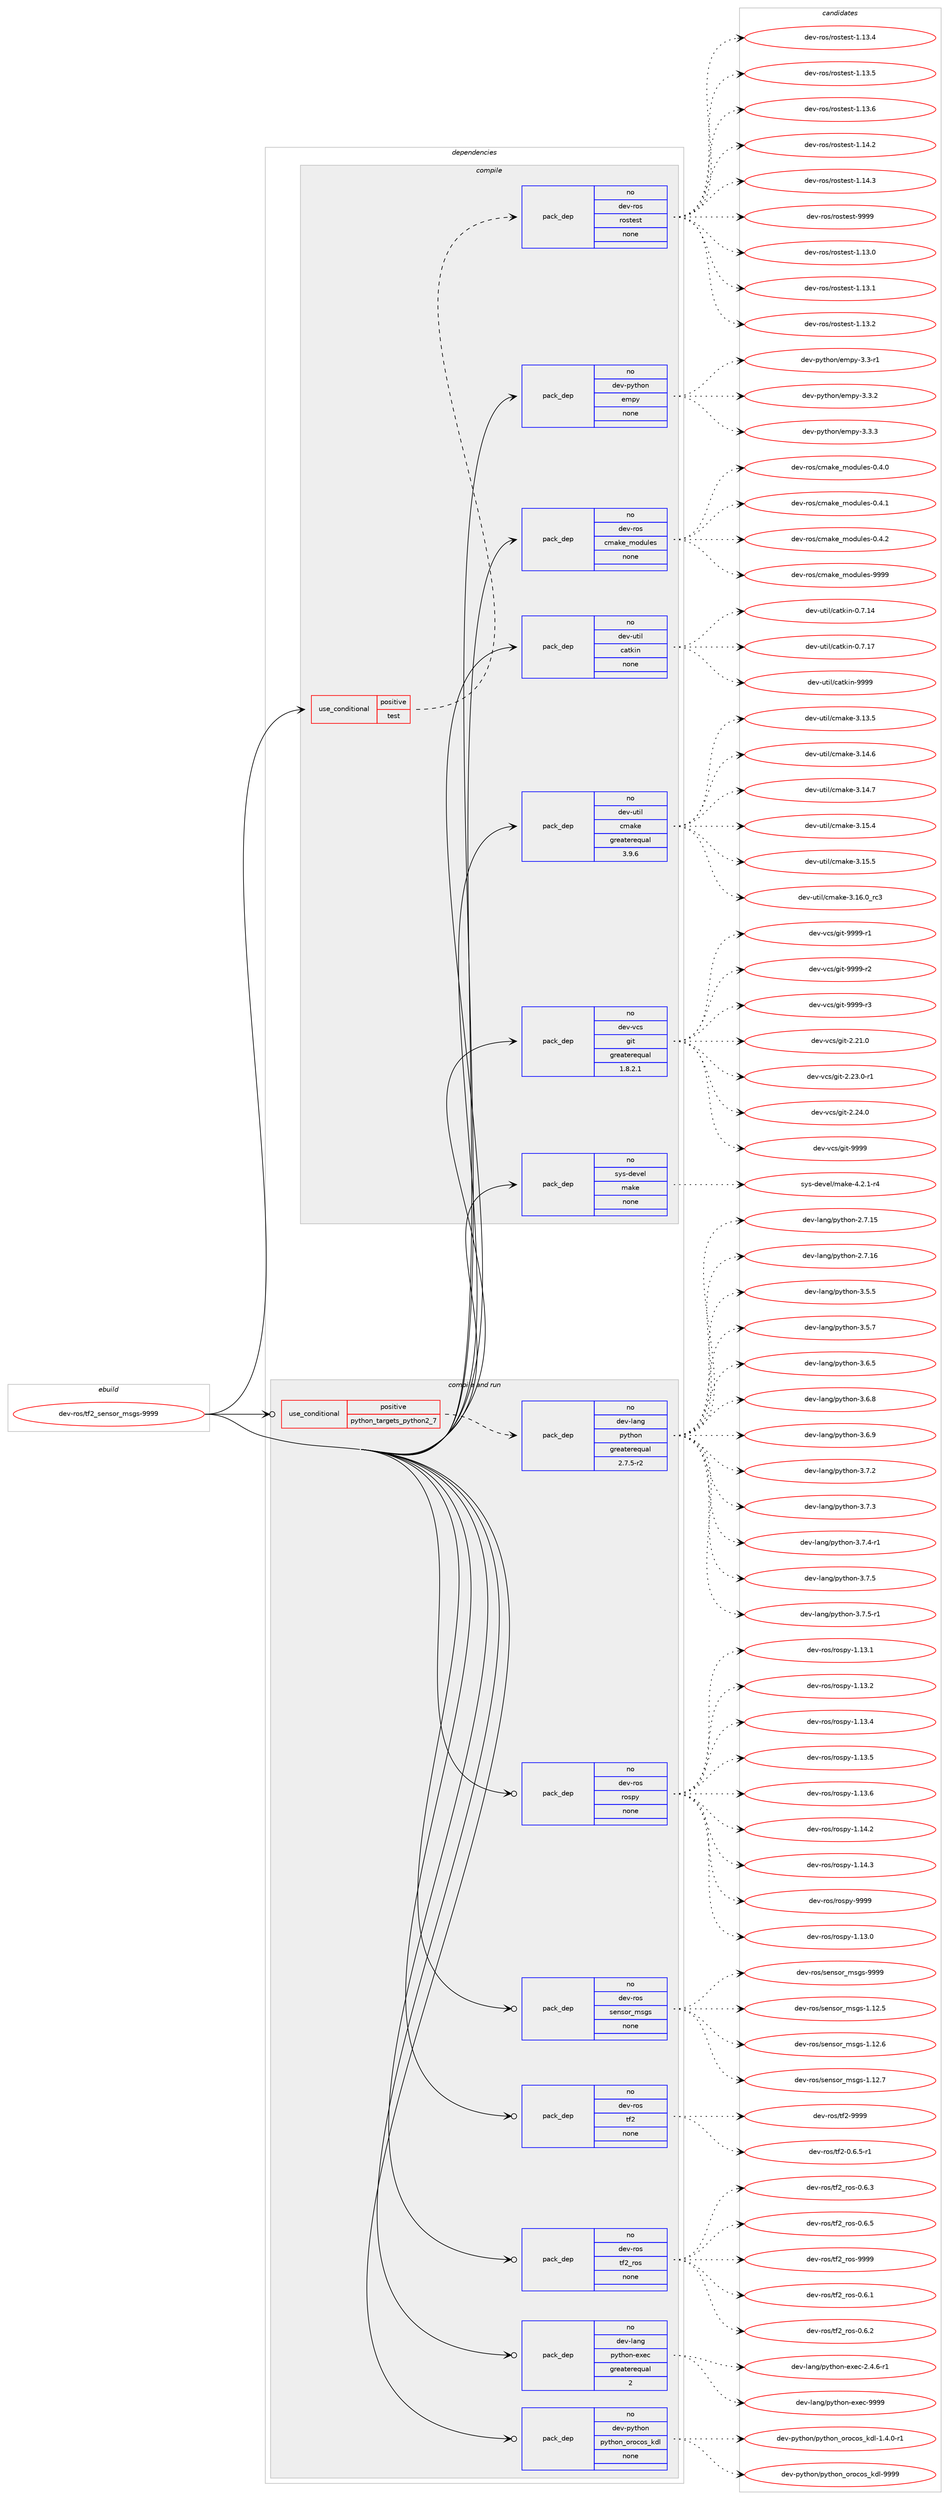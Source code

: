 digraph prolog {

# *************
# Graph options
# *************

newrank=true;
concentrate=true;
compound=true;
graph [rankdir=LR,fontname=Helvetica,fontsize=10,ranksep=1.5];#, ranksep=2.5, nodesep=0.2];
edge  [arrowhead=vee];
node  [fontname=Helvetica,fontsize=10];

# **********
# The ebuild
# **********

subgraph cluster_leftcol {
color=gray;
rank=same;
label=<<i>ebuild</i>>;
id [label="dev-ros/tf2_sensor_msgs-9999", color=red, width=4, href="../dev-ros/tf2_sensor_msgs-9999.svg"];
}

# ****************
# The dependencies
# ****************

subgraph cluster_midcol {
color=gray;
label=<<i>dependencies</i>>;
subgraph cluster_compile {
fillcolor="#eeeeee";
style=filled;
label=<<i>compile</i>>;
subgraph cond156290 {
dependency671454 [label=<<TABLE BORDER="0" CELLBORDER="1" CELLSPACING="0" CELLPADDING="4"><TR><TD ROWSPAN="3" CELLPADDING="10">use_conditional</TD></TR><TR><TD>positive</TD></TR><TR><TD>test</TD></TR></TABLE>>, shape=none, color=red];
subgraph pack503258 {
dependency671455 [label=<<TABLE BORDER="0" CELLBORDER="1" CELLSPACING="0" CELLPADDING="4" WIDTH="220"><TR><TD ROWSPAN="6" CELLPADDING="30">pack_dep</TD></TR><TR><TD WIDTH="110">no</TD></TR><TR><TD>dev-ros</TD></TR><TR><TD>rostest</TD></TR><TR><TD>none</TD></TR><TR><TD></TD></TR></TABLE>>, shape=none, color=blue];
}
dependency671454:e -> dependency671455:w [weight=20,style="dashed",arrowhead="vee"];
}
id:e -> dependency671454:w [weight=20,style="solid",arrowhead="vee"];
subgraph pack503259 {
dependency671456 [label=<<TABLE BORDER="0" CELLBORDER="1" CELLSPACING="0" CELLPADDING="4" WIDTH="220"><TR><TD ROWSPAN="6" CELLPADDING="30">pack_dep</TD></TR><TR><TD WIDTH="110">no</TD></TR><TR><TD>dev-python</TD></TR><TR><TD>empy</TD></TR><TR><TD>none</TD></TR><TR><TD></TD></TR></TABLE>>, shape=none, color=blue];
}
id:e -> dependency671456:w [weight=20,style="solid",arrowhead="vee"];
subgraph pack503260 {
dependency671457 [label=<<TABLE BORDER="0" CELLBORDER="1" CELLSPACING="0" CELLPADDING="4" WIDTH="220"><TR><TD ROWSPAN="6" CELLPADDING="30">pack_dep</TD></TR><TR><TD WIDTH="110">no</TD></TR><TR><TD>dev-ros</TD></TR><TR><TD>cmake_modules</TD></TR><TR><TD>none</TD></TR><TR><TD></TD></TR></TABLE>>, shape=none, color=blue];
}
id:e -> dependency671457:w [weight=20,style="solid",arrowhead="vee"];
subgraph pack503261 {
dependency671458 [label=<<TABLE BORDER="0" CELLBORDER="1" CELLSPACING="0" CELLPADDING="4" WIDTH="220"><TR><TD ROWSPAN="6" CELLPADDING="30">pack_dep</TD></TR><TR><TD WIDTH="110">no</TD></TR><TR><TD>dev-util</TD></TR><TR><TD>catkin</TD></TR><TR><TD>none</TD></TR><TR><TD></TD></TR></TABLE>>, shape=none, color=blue];
}
id:e -> dependency671458:w [weight=20,style="solid",arrowhead="vee"];
subgraph pack503262 {
dependency671459 [label=<<TABLE BORDER="0" CELLBORDER="1" CELLSPACING="0" CELLPADDING="4" WIDTH="220"><TR><TD ROWSPAN="6" CELLPADDING="30">pack_dep</TD></TR><TR><TD WIDTH="110">no</TD></TR><TR><TD>dev-util</TD></TR><TR><TD>cmake</TD></TR><TR><TD>greaterequal</TD></TR><TR><TD>3.9.6</TD></TR></TABLE>>, shape=none, color=blue];
}
id:e -> dependency671459:w [weight=20,style="solid",arrowhead="vee"];
subgraph pack503263 {
dependency671460 [label=<<TABLE BORDER="0" CELLBORDER="1" CELLSPACING="0" CELLPADDING="4" WIDTH="220"><TR><TD ROWSPAN="6" CELLPADDING="30">pack_dep</TD></TR><TR><TD WIDTH="110">no</TD></TR><TR><TD>dev-vcs</TD></TR><TR><TD>git</TD></TR><TR><TD>greaterequal</TD></TR><TR><TD>1.8.2.1</TD></TR></TABLE>>, shape=none, color=blue];
}
id:e -> dependency671460:w [weight=20,style="solid",arrowhead="vee"];
subgraph pack503264 {
dependency671461 [label=<<TABLE BORDER="0" CELLBORDER="1" CELLSPACING="0" CELLPADDING="4" WIDTH="220"><TR><TD ROWSPAN="6" CELLPADDING="30">pack_dep</TD></TR><TR><TD WIDTH="110">no</TD></TR><TR><TD>sys-devel</TD></TR><TR><TD>make</TD></TR><TR><TD>none</TD></TR><TR><TD></TD></TR></TABLE>>, shape=none, color=blue];
}
id:e -> dependency671461:w [weight=20,style="solid",arrowhead="vee"];
}
subgraph cluster_compileandrun {
fillcolor="#eeeeee";
style=filled;
label=<<i>compile and run</i>>;
subgraph cond156291 {
dependency671462 [label=<<TABLE BORDER="0" CELLBORDER="1" CELLSPACING="0" CELLPADDING="4"><TR><TD ROWSPAN="3" CELLPADDING="10">use_conditional</TD></TR><TR><TD>positive</TD></TR><TR><TD>python_targets_python2_7</TD></TR></TABLE>>, shape=none, color=red];
subgraph pack503265 {
dependency671463 [label=<<TABLE BORDER="0" CELLBORDER="1" CELLSPACING="0" CELLPADDING="4" WIDTH="220"><TR><TD ROWSPAN="6" CELLPADDING="30">pack_dep</TD></TR><TR><TD WIDTH="110">no</TD></TR><TR><TD>dev-lang</TD></TR><TR><TD>python</TD></TR><TR><TD>greaterequal</TD></TR><TR><TD>2.7.5-r2</TD></TR></TABLE>>, shape=none, color=blue];
}
dependency671462:e -> dependency671463:w [weight=20,style="dashed",arrowhead="vee"];
}
id:e -> dependency671462:w [weight=20,style="solid",arrowhead="odotvee"];
subgraph pack503266 {
dependency671464 [label=<<TABLE BORDER="0" CELLBORDER="1" CELLSPACING="0" CELLPADDING="4" WIDTH="220"><TR><TD ROWSPAN="6" CELLPADDING="30">pack_dep</TD></TR><TR><TD WIDTH="110">no</TD></TR><TR><TD>dev-lang</TD></TR><TR><TD>python-exec</TD></TR><TR><TD>greaterequal</TD></TR><TR><TD>2</TD></TR></TABLE>>, shape=none, color=blue];
}
id:e -> dependency671464:w [weight=20,style="solid",arrowhead="odotvee"];
subgraph pack503267 {
dependency671465 [label=<<TABLE BORDER="0" CELLBORDER="1" CELLSPACING="0" CELLPADDING="4" WIDTH="220"><TR><TD ROWSPAN="6" CELLPADDING="30">pack_dep</TD></TR><TR><TD WIDTH="110">no</TD></TR><TR><TD>dev-python</TD></TR><TR><TD>python_orocos_kdl</TD></TR><TR><TD>none</TD></TR><TR><TD></TD></TR></TABLE>>, shape=none, color=blue];
}
id:e -> dependency671465:w [weight=20,style="solid",arrowhead="odotvee"];
subgraph pack503268 {
dependency671466 [label=<<TABLE BORDER="0" CELLBORDER="1" CELLSPACING="0" CELLPADDING="4" WIDTH="220"><TR><TD ROWSPAN="6" CELLPADDING="30">pack_dep</TD></TR><TR><TD WIDTH="110">no</TD></TR><TR><TD>dev-ros</TD></TR><TR><TD>rospy</TD></TR><TR><TD>none</TD></TR><TR><TD></TD></TR></TABLE>>, shape=none, color=blue];
}
id:e -> dependency671466:w [weight=20,style="solid",arrowhead="odotvee"];
subgraph pack503269 {
dependency671467 [label=<<TABLE BORDER="0" CELLBORDER="1" CELLSPACING="0" CELLPADDING="4" WIDTH="220"><TR><TD ROWSPAN="6" CELLPADDING="30">pack_dep</TD></TR><TR><TD WIDTH="110">no</TD></TR><TR><TD>dev-ros</TD></TR><TR><TD>sensor_msgs</TD></TR><TR><TD>none</TD></TR><TR><TD></TD></TR></TABLE>>, shape=none, color=blue];
}
id:e -> dependency671467:w [weight=20,style="solid",arrowhead="odotvee"];
subgraph pack503270 {
dependency671468 [label=<<TABLE BORDER="0" CELLBORDER="1" CELLSPACING="0" CELLPADDING="4" WIDTH="220"><TR><TD ROWSPAN="6" CELLPADDING="30">pack_dep</TD></TR><TR><TD WIDTH="110">no</TD></TR><TR><TD>dev-ros</TD></TR><TR><TD>tf2</TD></TR><TR><TD>none</TD></TR><TR><TD></TD></TR></TABLE>>, shape=none, color=blue];
}
id:e -> dependency671468:w [weight=20,style="solid",arrowhead="odotvee"];
subgraph pack503271 {
dependency671469 [label=<<TABLE BORDER="0" CELLBORDER="1" CELLSPACING="0" CELLPADDING="4" WIDTH="220"><TR><TD ROWSPAN="6" CELLPADDING="30">pack_dep</TD></TR><TR><TD WIDTH="110">no</TD></TR><TR><TD>dev-ros</TD></TR><TR><TD>tf2_ros</TD></TR><TR><TD>none</TD></TR><TR><TD></TD></TR></TABLE>>, shape=none, color=blue];
}
id:e -> dependency671469:w [weight=20,style="solid",arrowhead="odotvee"];
}
subgraph cluster_run {
fillcolor="#eeeeee";
style=filled;
label=<<i>run</i>>;
}
}

# **************
# The candidates
# **************

subgraph cluster_choices {
rank=same;
color=gray;
label=<<i>candidates</i>>;

subgraph choice503258 {
color=black;
nodesep=1;
choice100101118451141111154711411111511610111511645494649514648 [label="dev-ros/rostest-1.13.0", color=red, width=4,href="../dev-ros/rostest-1.13.0.svg"];
choice100101118451141111154711411111511610111511645494649514649 [label="dev-ros/rostest-1.13.1", color=red, width=4,href="../dev-ros/rostest-1.13.1.svg"];
choice100101118451141111154711411111511610111511645494649514650 [label="dev-ros/rostest-1.13.2", color=red, width=4,href="../dev-ros/rostest-1.13.2.svg"];
choice100101118451141111154711411111511610111511645494649514652 [label="dev-ros/rostest-1.13.4", color=red, width=4,href="../dev-ros/rostest-1.13.4.svg"];
choice100101118451141111154711411111511610111511645494649514653 [label="dev-ros/rostest-1.13.5", color=red, width=4,href="../dev-ros/rostest-1.13.5.svg"];
choice100101118451141111154711411111511610111511645494649514654 [label="dev-ros/rostest-1.13.6", color=red, width=4,href="../dev-ros/rostest-1.13.6.svg"];
choice100101118451141111154711411111511610111511645494649524650 [label="dev-ros/rostest-1.14.2", color=red, width=4,href="../dev-ros/rostest-1.14.2.svg"];
choice100101118451141111154711411111511610111511645494649524651 [label="dev-ros/rostest-1.14.3", color=red, width=4,href="../dev-ros/rostest-1.14.3.svg"];
choice10010111845114111115471141111151161011151164557575757 [label="dev-ros/rostest-9999", color=red, width=4,href="../dev-ros/rostest-9999.svg"];
dependency671455:e -> choice100101118451141111154711411111511610111511645494649514648:w [style=dotted,weight="100"];
dependency671455:e -> choice100101118451141111154711411111511610111511645494649514649:w [style=dotted,weight="100"];
dependency671455:e -> choice100101118451141111154711411111511610111511645494649514650:w [style=dotted,weight="100"];
dependency671455:e -> choice100101118451141111154711411111511610111511645494649514652:w [style=dotted,weight="100"];
dependency671455:e -> choice100101118451141111154711411111511610111511645494649514653:w [style=dotted,weight="100"];
dependency671455:e -> choice100101118451141111154711411111511610111511645494649514654:w [style=dotted,weight="100"];
dependency671455:e -> choice100101118451141111154711411111511610111511645494649524650:w [style=dotted,weight="100"];
dependency671455:e -> choice100101118451141111154711411111511610111511645494649524651:w [style=dotted,weight="100"];
dependency671455:e -> choice10010111845114111115471141111151161011151164557575757:w [style=dotted,weight="100"];
}
subgraph choice503259 {
color=black;
nodesep=1;
choice1001011184511212111610411111047101109112121455146514511449 [label="dev-python/empy-3.3-r1", color=red, width=4,href="../dev-python/empy-3.3-r1.svg"];
choice1001011184511212111610411111047101109112121455146514650 [label="dev-python/empy-3.3.2", color=red, width=4,href="../dev-python/empy-3.3.2.svg"];
choice1001011184511212111610411111047101109112121455146514651 [label="dev-python/empy-3.3.3", color=red, width=4,href="../dev-python/empy-3.3.3.svg"];
dependency671456:e -> choice1001011184511212111610411111047101109112121455146514511449:w [style=dotted,weight="100"];
dependency671456:e -> choice1001011184511212111610411111047101109112121455146514650:w [style=dotted,weight="100"];
dependency671456:e -> choice1001011184511212111610411111047101109112121455146514651:w [style=dotted,weight="100"];
}
subgraph choice503260 {
color=black;
nodesep=1;
choice1001011184511411111547991099710710195109111100117108101115454846524648 [label="dev-ros/cmake_modules-0.4.0", color=red, width=4,href="../dev-ros/cmake_modules-0.4.0.svg"];
choice1001011184511411111547991099710710195109111100117108101115454846524649 [label="dev-ros/cmake_modules-0.4.1", color=red, width=4,href="../dev-ros/cmake_modules-0.4.1.svg"];
choice1001011184511411111547991099710710195109111100117108101115454846524650 [label="dev-ros/cmake_modules-0.4.2", color=red, width=4,href="../dev-ros/cmake_modules-0.4.2.svg"];
choice10010111845114111115479910997107101951091111001171081011154557575757 [label="dev-ros/cmake_modules-9999", color=red, width=4,href="../dev-ros/cmake_modules-9999.svg"];
dependency671457:e -> choice1001011184511411111547991099710710195109111100117108101115454846524648:w [style=dotted,weight="100"];
dependency671457:e -> choice1001011184511411111547991099710710195109111100117108101115454846524649:w [style=dotted,weight="100"];
dependency671457:e -> choice1001011184511411111547991099710710195109111100117108101115454846524650:w [style=dotted,weight="100"];
dependency671457:e -> choice10010111845114111115479910997107101951091111001171081011154557575757:w [style=dotted,weight="100"];
}
subgraph choice503261 {
color=black;
nodesep=1;
choice1001011184511711610510847999711610710511045484655464952 [label="dev-util/catkin-0.7.14", color=red, width=4,href="../dev-util/catkin-0.7.14.svg"];
choice1001011184511711610510847999711610710511045484655464955 [label="dev-util/catkin-0.7.17", color=red, width=4,href="../dev-util/catkin-0.7.17.svg"];
choice100101118451171161051084799971161071051104557575757 [label="dev-util/catkin-9999", color=red, width=4,href="../dev-util/catkin-9999.svg"];
dependency671458:e -> choice1001011184511711610510847999711610710511045484655464952:w [style=dotted,weight="100"];
dependency671458:e -> choice1001011184511711610510847999711610710511045484655464955:w [style=dotted,weight="100"];
dependency671458:e -> choice100101118451171161051084799971161071051104557575757:w [style=dotted,weight="100"];
}
subgraph choice503262 {
color=black;
nodesep=1;
choice1001011184511711610510847991099710710145514649514653 [label="dev-util/cmake-3.13.5", color=red, width=4,href="../dev-util/cmake-3.13.5.svg"];
choice1001011184511711610510847991099710710145514649524654 [label="dev-util/cmake-3.14.6", color=red, width=4,href="../dev-util/cmake-3.14.6.svg"];
choice1001011184511711610510847991099710710145514649524655 [label="dev-util/cmake-3.14.7", color=red, width=4,href="../dev-util/cmake-3.14.7.svg"];
choice1001011184511711610510847991099710710145514649534652 [label="dev-util/cmake-3.15.4", color=red, width=4,href="../dev-util/cmake-3.15.4.svg"];
choice1001011184511711610510847991099710710145514649534653 [label="dev-util/cmake-3.15.5", color=red, width=4,href="../dev-util/cmake-3.15.5.svg"];
choice1001011184511711610510847991099710710145514649544648951149951 [label="dev-util/cmake-3.16.0_rc3", color=red, width=4,href="../dev-util/cmake-3.16.0_rc3.svg"];
dependency671459:e -> choice1001011184511711610510847991099710710145514649514653:w [style=dotted,weight="100"];
dependency671459:e -> choice1001011184511711610510847991099710710145514649524654:w [style=dotted,weight="100"];
dependency671459:e -> choice1001011184511711610510847991099710710145514649524655:w [style=dotted,weight="100"];
dependency671459:e -> choice1001011184511711610510847991099710710145514649534652:w [style=dotted,weight="100"];
dependency671459:e -> choice1001011184511711610510847991099710710145514649534653:w [style=dotted,weight="100"];
dependency671459:e -> choice1001011184511711610510847991099710710145514649544648951149951:w [style=dotted,weight="100"];
}
subgraph choice503263 {
color=black;
nodesep=1;
choice10010111845118991154710310511645504650494648 [label="dev-vcs/git-2.21.0", color=red, width=4,href="../dev-vcs/git-2.21.0.svg"];
choice100101118451189911547103105116455046505146484511449 [label="dev-vcs/git-2.23.0-r1", color=red, width=4,href="../dev-vcs/git-2.23.0-r1.svg"];
choice10010111845118991154710310511645504650524648 [label="dev-vcs/git-2.24.0", color=red, width=4,href="../dev-vcs/git-2.24.0.svg"];
choice1001011184511899115471031051164557575757 [label="dev-vcs/git-9999", color=red, width=4,href="../dev-vcs/git-9999.svg"];
choice10010111845118991154710310511645575757574511449 [label="dev-vcs/git-9999-r1", color=red, width=4,href="../dev-vcs/git-9999-r1.svg"];
choice10010111845118991154710310511645575757574511450 [label="dev-vcs/git-9999-r2", color=red, width=4,href="../dev-vcs/git-9999-r2.svg"];
choice10010111845118991154710310511645575757574511451 [label="dev-vcs/git-9999-r3", color=red, width=4,href="../dev-vcs/git-9999-r3.svg"];
dependency671460:e -> choice10010111845118991154710310511645504650494648:w [style=dotted,weight="100"];
dependency671460:e -> choice100101118451189911547103105116455046505146484511449:w [style=dotted,weight="100"];
dependency671460:e -> choice10010111845118991154710310511645504650524648:w [style=dotted,weight="100"];
dependency671460:e -> choice1001011184511899115471031051164557575757:w [style=dotted,weight="100"];
dependency671460:e -> choice10010111845118991154710310511645575757574511449:w [style=dotted,weight="100"];
dependency671460:e -> choice10010111845118991154710310511645575757574511450:w [style=dotted,weight="100"];
dependency671460:e -> choice10010111845118991154710310511645575757574511451:w [style=dotted,weight="100"];
}
subgraph choice503264 {
color=black;
nodesep=1;
choice1151211154510010111810110847109971071014552465046494511452 [label="sys-devel/make-4.2.1-r4", color=red, width=4,href="../sys-devel/make-4.2.1-r4.svg"];
dependency671461:e -> choice1151211154510010111810110847109971071014552465046494511452:w [style=dotted,weight="100"];
}
subgraph choice503265 {
color=black;
nodesep=1;
choice10010111845108971101034711212111610411111045504655464953 [label="dev-lang/python-2.7.15", color=red, width=4,href="../dev-lang/python-2.7.15.svg"];
choice10010111845108971101034711212111610411111045504655464954 [label="dev-lang/python-2.7.16", color=red, width=4,href="../dev-lang/python-2.7.16.svg"];
choice100101118451089711010347112121116104111110455146534653 [label="dev-lang/python-3.5.5", color=red, width=4,href="../dev-lang/python-3.5.5.svg"];
choice100101118451089711010347112121116104111110455146534655 [label="dev-lang/python-3.5.7", color=red, width=4,href="../dev-lang/python-3.5.7.svg"];
choice100101118451089711010347112121116104111110455146544653 [label="dev-lang/python-3.6.5", color=red, width=4,href="../dev-lang/python-3.6.5.svg"];
choice100101118451089711010347112121116104111110455146544656 [label="dev-lang/python-3.6.8", color=red, width=4,href="../dev-lang/python-3.6.8.svg"];
choice100101118451089711010347112121116104111110455146544657 [label="dev-lang/python-3.6.9", color=red, width=4,href="../dev-lang/python-3.6.9.svg"];
choice100101118451089711010347112121116104111110455146554650 [label="dev-lang/python-3.7.2", color=red, width=4,href="../dev-lang/python-3.7.2.svg"];
choice100101118451089711010347112121116104111110455146554651 [label="dev-lang/python-3.7.3", color=red, width=4,href="../dev-lang/python-3.7.3.svg"];
choice1001011184510897110103471121211161041111104551465546524511449 [label="dev-lang/python-3.7.4-r1", color=red, width=4,href="../dev-lang/python-3.7.4-r1.svg"];
choice100101118451089711010347112121116104111110455146554653 [label="dev-lang/python-3.7.5", color=red, width=4,href="../dev-lang/python-3.7.5.svg"];
choice1001011184510897110103471121211161041111104551465546534511449 [label="dev-lang/python-3.7.5-r1", color=red, width=4,href="../dev-lang/python-3.7.5-r1.svg"];
dependency671463:e -> choice10010111845108971101034711212111610411111045504655464953:w [style=dotted,weight="100"];
dependency671463:e -> choice10010111845108971101034711212111610411111045504655464954:w [style=dotted,weight="100"];
dependency671463:e -> choice100101118451089711010347112121116104111110455146534653:w [style=dotted,weight="100"];
dependency671463:e -> choice100101118451089711010347112121116104111110455146534655:w [style=dotted,weight="100"];
dependency671463:e -> choice100101118451089711010347112121116104111110455146544653:w [style=dotted,weight="100"];
dependency671463:e -> choice100101118451089711010347112121116104111110455146544656:w [style=dotted,weight="100"];
dependency671463:e -> choice100101118451089711010347112121116104111110455146544657:w [style=dotted,weight="100"];
dependency671463:e -> choice100101118451089711010347112121116104111110455146554650:w [style=dotted,weight="100"];
dependency671463:e -> choice100101118451089711010347112121116104111110455146554651:w [style=dotted,weight="100"];
dependency671463:e -> choice1001011184510897110103471121211161041111104551465546524511449:w [style=dotted,weight="100"];
dependency671463:e -> choice100101118451089711010347112121116104111110455146554653:w [style=dotted,weight="100"];
dependency671463:e -> choice1001011184510897110103471121211161041111104551465546534511449:w [style=dotted,weight="100"];
}
subgraph choice503266 {
color=black;
nodesep=1;
choice10010111845108971101034711212111610411111045101120101994550465246544511449 [label="dev-lang/python-exec-2.4.6-r1", color=red, width=4,href="../dev-lang/python-exec-2.4.6-r1.svg"];
choice10010111845108971101034711212111610411111045101120101994557575757 [label="dev-lang/python-exec-9999", color=red, width=4,href="../dev-lang/python-exec-9999.svg"];
dependency671464:e -> choice10010111845108971101034711212111610411111045101120101994550465246544511449:w [style=dotted,weight="100"];
dependency671464:e -> choice10010111845108971101034711212111610411111045101120101994557575757:w [style=dotted,weight="100"];
}
subgraph choice503267 {
color=black;
nodesep=1;
choice10010111845112121116104111110471121211161041111109511111411199111115951071001084549465246484511449 [label="dev-python/python_orocos_kdl-1.4.0-r1", color=red, width=4,href="../dev-python/python_orocos_kdl-1.4.0-r1.svg"];
choice10010111845112121116104111110471121211161041111109511111411199111115951071001084557575757 [label="dev-python/python_orocos_kdl-9999", color=red, width=4,href="../dev-python/python_orocos_kdl-9999.svg"];
dependency671465:e -> choice10010111845112121116104111110471121211161041111109511111411199111115951071001084549465246484511449:w [style=dotted,weight="100"];
dependency671465:e -> choice10010111845112121116104111110471121211161041111109511111411199111115951071001084557575757:w [style=dotted,weight="100"];
}
subgraph choice503268 {
color=black;
nodesep=1;
choice100101118451141111154711411111511212145494649514648 [label="dev-ros/rospy-1.13.0", color=red, width=4,href="../dev-ros/rospy-1.13.0.svg"];
choice100101118451141111154711411111511212145494649514649 [label="dev-ros/rospy-1.13.1", color=red, width=4,href="../dev-ros/rospy-1.13.1.svg"];
choice100101118451141111154711411111511212145494649514650 [label="dev-ros/rospy-1.13.2", color=red, width=4,href="../dev-ros/rospy-1.13.2.svg"];
choice100101118451141111154711411111511212145494649514652 [label="dev-ros/rospy-1.13.4", color=red, width=4,href="../dev-ros/rospy-1.13.4.svg"];
choice100101118451141111154711411111511212145494649514653 [label="dev-ros/rospy-1.13.5", color=red, width=4,href="../dev-ros/rospy-1.13.5.svg"];
choice100101118451141111154711411111511212145494649514654 [label="dev-ros/rospy-1.13.6", color=red, width=4,href="../dev-ros/rospy-1.13.6.svg"];
choice100101118451141111154711411111511212145494649524650 [label="dev-ros/rospy-1.14.2", color=red, width=4,href="../dev-ros/rospy-1.14.2.svg"];
choice100101118451141111154711411111511212145494649524651 [label="dev-ros/rospy-1.14.3", color=red, width=4,href="../dev-ros/rospy-1.14.3.svg"];
choice10010111845114111115471141111151121214557575757 [label="dev-ros/rospy-9999", color=red, width=4,href="../dev-ros/rospy-9999.svg"];
dependency671466:e -> choice100101118451141111154711411111511212145494649514648:w [style=dotted,weight="100"];
dependency671466:e -> choice100101118451141111154711411111511212145494649514649:w [style=dotted,weight="100"];
dependency671466:e -> choice100101118451141111154711411111511212145494649514650:w [style=dotted,weight="100"];
dependency671466:e -> choice100101118451141111154711411111511212145494649514652:w [style=dotted,weight="100"];
dependency671466:e -> choice100101118451141111154711411111511212145494649514653:w [style=dotted,weight="100"];
dependency671466:e -> choice100101118451141111154711411111511212145494649514654:w [style=dotted,weight="100"];
dependency671466:e -> choice100101118451141111154711411111511212145494649524650:w [style=dotted,weight="100"];
dependency671466:e -> choice100101118451141111154711411111511212145494649524651:w [style=dotted,weight="100"];
dependency671466:e -> choice10010111845114111115471141111151121214557575757:w [style=dotted,weight="100"];
}
subgraph choice503269 {
color=black;
nodesep=1;
choice10010111845114111115471151011101151111149510911510311545494649504653 [label="dev-ros/sensor_msgs-1.12.5", color=red, width=4,href="../dev-ros/sensor_msgs-1.12.5.svg"];
choice10010111845114111115471151011101151111149510911510311545494649504654 [label="dev-ros/sensor_msgs-1.12.6", color=red, width=4,href="../dev-ros/sensor_msgs-1.12.6.svg"];
choice10010111845114111115471151011101151111149510911510311545494649504655 [label="dev-ros/sensor_msgs-1.12.7", color=red, width=4,href="../dev-ros/sensor_msgs-1.12.7.svg"];
choice1001011184511411111547115101110115111114951091151031154557575757 [label="dev-ros/sensor_msgs-9999", color=red, width=4,href="../dev-ros/sensor_msgs-9999.svg"];
dependency671467:e -> choice10010111845114111115471151011101151111149510911510311545494649504653:w [style=dotted,weight="100"];
dependency671467:e -> choice10010111845114111115471151011101151111149510911510311545494649504654:w [style=dotted,weight="100"];
dependency671467:e -> choice10010111845114111115471151011101151111149510911510311545494649504655:w [style=dotted,weight="100"];
dependency671467:e -> choice1001011184511411111547115101110115111114951091151031154557575757:w [style=dotted,weight="100"];
}
subgraph choice503270 {
color=black;
nodesep=1;
choice1001011184511411111547116102504548465446534511449 [label="dev-ros/tf2-0.6.5-r1", color=red, width=4,href="../dev-ros/tf2-0.6.5-r1.svg"];
choice1001011184511411111547116102504557575757 [label="dev-ros/tf2-9999", color=red, width=4,href="../dev-ros/tf2-9999.svg"];
dependency671468:e -> choice1001011184511411111547116102504548465446534511449:w [style=dotted,weight="100"];
dependency671468:e -> choice1001011184511411111547116102504557575757:w [style=dotted,weight="100"];
}
subgraph choice503271 {
color=black;
nodesep=1;
choice10010111845114111115471161025095114111115454846544649 [label="dev-ros/tf2_ros-0.6.1", color=red, width=4,href="../dev-ros/tf2_ros-0.6.1.svg"];
choice10010111845114111115471161025095114111115454846544650 [label="dev-ros/tf2_ros-0.6.2", color=red, width=4,href="../dev-ros/tf2_ros-0.6.2.svg"];
choice10010111845114111115471161025095114111115454846544651 [label="dev-ros/tf2_ros-0.6.3", color=red, width=4,href="../dev-ros/tf2_ros-0.6.3.svg"];
choice10010111845114111115471161025095114111115454846544653 [label="dev-ros/tf2_ros-0.6.5", color=red, width=4,href="../dev-ros/tf2_ros-0.6.5.svg"];
choice100101118451141111154711610250951141111154557575757 [label="dev-ros/tf2_ros-9999", color=red, width=4,href="../dev-ros/tf2_ros-9999.svg"];
dependency671469:e -> choice10010111845114111115471161025095114111115454846544649:w [style=dotted,weight="100"];
dependency671469:e -> choice10010111845114111115471161025095114111115454846544650:w [style=dotted,weight="100"];
dependency671469:e -> choice10010111845114111115471161025095114111115454846544651:w [style=dotted,weight="100"];
dependency671469:e -> choice10010111845114111115471161025095114111115454846544653:w [style=dotted,weight="100"];
dependency671469:e -> choice100101118451141111154711610250951141111154557575757:w [style=dotted,weight="100"];
}
}

}

